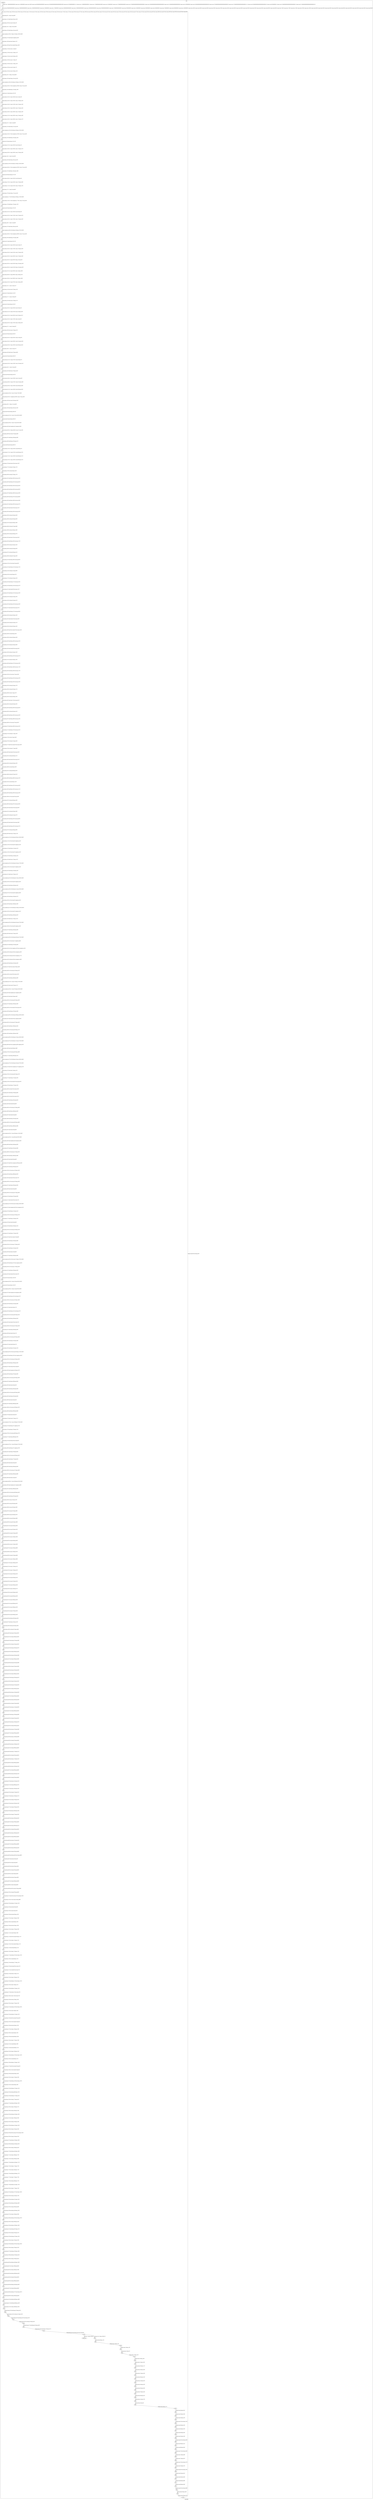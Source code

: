 digraph G {
label="Btor2XCFA";
subgraph cluster_0 {
label="main";
main_init[];
l1[];
l3[];
l4[];
l5[];
l6[];
l7[];
l8[];
l9[];
l10[];
l11[];
l12[];
l13[];
l14[];
l15[];
l16[];
l17[];
l18[];
l19[];
l20[];
l21[];
l22[];
l23[];
l24[];
l25[];
l26[];
l27[];
l28[];
l29[];
l30[];
l31[];
l32[];
l33[];
l34[];
l35[];
l36[];
l37[];
l38[];
l39[];
l40[];
l41[];
l42[];
l43[];
l44[];
l45[];
l46[];
l47[];
l48[];
l49[];
l50[];
l51[];
l52[];
l53[];
l54[];
l55[];
l56[];
l57[];
l58[];
l59[];
l60[];
l61[];
l62[];
l63[];
l64[];
l65[];
l66[];
l67[];
l68[];
l69[];
l70[];
l71[];
l72[];
l73[];
l74[];
l75[];
l76[];
l77[];
l78[];
l79[];
l80[];
l81[];
l82[];
l83[];
l84[];
l85[];
l86[];
l87[];
l88[];
l89[];
l90[];
l91[];
l92[];
l93[];
l94[];
l95[];
l96[];
l97[];
l98[];
l99[];
l100[];
l101[];
l102[];
l103[];
l104[];
l105[];
l106[];
l107[];
l108[];
l109[];
l110[];
l111[];
l112[];
l113[];
l114[];
l115[];
l116[];
l117[];
l118[];
l119[];
l120[];
l121[];
l122[];
l123[];
l124[];
l125[];
l126[];
l127[];
l128[];
l129[];
l130[];
l131[];
l132[];
l133[];
l134[];
l135[];
l136[];
l137[];
l138[];
l139[];
l140[];
l141[];
l142[];
l143[];
l144[];
l145[];
l146[];
l147[];
l148[];
l149[];
l150[];
l151[];
l152[];
l153[];
l154[];
l155[];
l156[];
l157[];
l158[];
l159[];
l160[];
l161[];
l162[];
l163[];
l164[];
l165[];
l166[];
l167[];
l168[];
l169[];
l170[];
l171[];
l172[];
l173[];
l174[];
l175[];
l176[];
l177[];
l178[];
l179[];
l180[];
l181[];
l182[];
l183[];
l184[];
l185[];
l186[];
l187[];
l188[];
l189[];
l190[];
l191[];
l192[];
l193[];
l194[];
l195[];
l196[];
l197[];
l198[];
l199[];
l200[];
l201[];
l202[];
l203[];
l204[];
l205[];
l206[];
l207[];
l208[];
l209[];
l210[];
l211[];
l212[];
l213[];
l214[];
l215[];
l216[];
l217[];
l218[];
l219[];
l220[];
l221[];
l222[];
l223[];
l224[];
l225[];
l226[];
l227[];
l228[];
l229[];
l230[];
l231[];
l232[];
l233[];
l234[];
l235[];
l236[];
l237[];
l238[];
l239[];
l240[];
l241[];
l242[];
l243[];
l244[];
l245[];
l246[];
l247[];
l248[];
l249[];
l250[];
l251[];
l252[];
l253[];
l254[];
l255[];
l256[];
l257[];
l258[];
l259[];
l260[];
l261[];
l262[];
l263[];
l264[];
l265[];
l266[];
l267[];
l268[];
l269[];
l270[];
l271[];
l272[];
l273[];
l274[];
l275[];
l276[];
l277[];
l278[];
l279[];
l280[];
l281[];
l282[];
l283[];
l284[];
l285[];
l286[];
l287[];
l288[];
l289[];
l290[];
l291[];
l292[];
l293[];
l294[];
l295[];
l296[];
l297[];
l298[];
l299[];
l300[];
l301[];
l302[];
l303[];
l304[];
l305[];
l306[];
l307[];
l308[];
l309[];
l310[];
l311[];
l312[];
l313[];
l314[];
l315[];
l316[];
l317[];
l318[];
l319[];
l320[];
l321[];
l322[];
l323[];
l324[];
l325[];
l326[];
l327[];
l328[];
l329[];
l330[];
l331[];
l332[];
l333[];
l334[];
l335[];
l336[];
l337[];
l338[];
l339[];
l340[];
l341[];
l342[];
l343[];
l344[];
l345[];
l346[];
l347[];
l348[];
l349[];
l350[];
l351[];
l352[];
l353[];
l354[];
l355[];
l356[];
l357[];
l358[];
l359[];
l360[];
l361[];
l362[];
l363[];
l364[];
l365[];
l366[];
l367[];
l368[];
l369[];
l370[];
l371[];
l372[];
l373[];
l374[];
l375[];
l376[];
l377[];
l378[];
l379[];
l380[];
l381[];
l382[];
l383[];
l384[];
l385[];
l386[];
l387[];
l388[];
l389[];
l390[];
l391[];
l392[];
l393[];
l394[];
l395[];
l396[];
l397[];
l398[];
l399[];
l400[];
l401[];
l402[];
l403[];
l404[];
l405[];
l406[];
l407[];
l408[];
l409[];
l410[];
l411[];
l412[];
l413[];
l414[];
l415[];
l416[];
l417[];
l418[];
l419[];
l420[];
l421[];
l422[];
l423[];
l424[];
l425[];
l426[];
l427[];
l428[];
l429[];
l430[];
l431[];
l432[];
l433[];
l434[];
l435[];
l436[];
l437[];
l438[];
l439[];
l440[];
l441[];
l442[];
l443[];
l444[];
l445[];
l446[];
l447[];
l448[];
l449[];
l450[];
l451[];
l452[];
l453[];
l454[];
l455[];
l456[];
l457[];
l458[];
l459[];
l460[];
l461[];
l462[];
l463[];
l464[];
l465[];
l466[];
l467[];
l468[];
l469[];
l470[];
l471[];
l472[];
l473[];
l474[];
l475[];
l476[];
l477[];
l478[];
l479[];
l480[];
l481[];
l482[];
l483[];
l484[];
l485[];
l486[];
l487[];
l488[];
l489[];
l490[];
l491[];
l492[];
l493[];
l494[];
l495[];
l496[];
l497[];
l498[];
l499[];
l500[];
l501[];
l502[];
l503[];
l504[];
l505[];
l506[];
l507[];
l508[];
l509[];
l510[];
l511[];
l512[];
l513[];
l514[];
l515[];
l516[];
l517[];
l518[];
l519[];
l520[];
l521[];
l522[];
l523[];
l524[];
l525[];
l526[];
l527[];
l528[];
l529[];
l530[];
l531[];
l532[];
l533[];
l534[];
l535[];
l536[];
l537[];
l538[];
l539[];
l540[];
l541[];
l542[];
l543[];
l544[];
l545[];
l546[];
l547[];
l548[];
l549[];
l550[];
l551[];
l552[];
l553[];
l554[];
l555[];
l556[];
l557[];
l558[];
l559[];
l560[];
l561[];
l562[];
l563[];
l564[];
l565[];
l566[];
l567[];
l568[];
l569[];
l570[];
l571[];
l572[];
l573[];
l574[];
l575[];
l576[];
l577[];
l578[];
l579[];
l580[];
l581[];
l582[];
l583[];
l584[];
l585[];
l586[];
l587[];
l588[];
l589[];
l590[];
l591[];
l592[];
l593[];
l594[];
l595[];
l596[];
l597[];
l598[];
l599[];
l600[];
l601[];
l602[];
l603[];
l604[];
l605[];
l606[];
l607[];
l608[];
l609[];
l610[];
l611[];
l612[];
l613[];
l614[];
l615[];
l616[];
l617[];
l618[];
l619[];
l620[];
l621[];
l622[];
l623[];
l624[];
l625[];
l626[];
l627[];
l628[];
l629[];
l630[];
l631[];
main_error[];
l632[];
l633[];
l634[];
l635[];
l636[];
l637[];
l638[];
l639[];
l640[];
l641[];
l642[];
l643[];
l644[];
l645[];
l646[];
l647[];
l648[];
l649[];
l650[];
l651[];
l652[];
l653[];
l654[];
l655[];
l656[];
l657[];
l658[];
l659[];
l660[];
l661[];
l662[];
l663[];
l664[];
l665[];
l666[];
l667[];
l668[];
l669[];
l670[];
l671[];
l672[];
l673[];
l674[];
l675[];
main_init -> l1 [label="[(assign const_7 #b0000000000000000),(assign const_14 #b00000000),(assign const_43 #b0),(assign const_98 #b0000000000000000),(assign const_100 #b00000000000000000000000000010000),(assign const_102 #b0000000000011111),(assign const_111 #b0000000000000011),(assign const_117 #b0000000000100000),(assign const_122 #b00000001),(assign const_127 #b0000000000000000),(assign const_137 #b00000000000000000000000000000001),(assign const_138 #b00000000000000000000000000000000),(assign const_212 #b000000000000000000000000),(assign const_231 #b00000000),(assign const_253 #b00000000000000000000000000000100),(assign const_257 #b00000000000000000000000000000010),(assign const_417 #b00000000000000000000000000011111),(assign const_425 #b00000000000000000000000000000101),(assign const_493 #b00000011),(assign const_512 #b00000000000000000000000000000011),(assign const_571 #b00000000000000000000000000000110)] "];
l3 -> l4 [label="[(havoc input_126),(havoc input_128),(havoc input_129),(havoc input_130),(havoc input_131),(havoc input_132),(havoc input_133),(havoc input_150),(havoc input_161),(havoc input_162),(havoc input_173),(havoc input_174),(havoc input_185),(havoc input_197),(havoc input_198),(havoc input_199),(havoc input_200),(havoc input_201),(havoc input_202),(havoc input_203),(havoc input_216),(havoc input_230),(havoc input_232),(havoc input_237),(havoc input_247),(havoc input_282),(havoc input_285),(havoc input_288),(havoc input_302),(havoc input_309),(havoc input_328),(havoc input_343),(havoc input_361)] "];
l4 -> l5 [label="[(assign binary_99 (++ state_19 const_98))] "];
l5 -> l6 [label="[(assign binary_101 (bvashr binary_99 const_100))] "];
l6 -> l7 [label="[(assign binary_103 (bvxor const_102 state_10))] "];
l7 -> l8 [label="[(assign binary_104 (++ binary_103 const_98))] "];
l8 -> l9 [label="[(assign binary_105 (bvashr binary_104 const_100))] "];
l9 -> l10 [label="[(assign comparison_106 (ite (= binary_101 binary_105) #b1 #b0))] "];
l10 -> l11 [label="[(assign binary_107 (bvand state_62 comparison_106))] "];
l11 -> l12 [label="[(assign binary_108 (bvand state_54 binary_107))] "];
l12 -> l13 [label="[(assign binary_109 (bvand (bvnot state_96) binary_108))] "];
l13 -> l14 [label="[(assign binary_112 (bvxor const_111 state_8))] "];
l14 -> l15 [label="[(assign binary_113 (bvxor const_111 binary_112))] "];
l15 -> l16 [label="[(assign binary_115 (bvxor const_102 binary_103))] "];
l16 -> l17 [label="[(assign binary_118 (bvxor const_117 state_12))] "];
l17 -> l18 [label="[(assign binary_119 (bvxor const_117 binary_118))] "];
l18 -> l19 [label="[(assign binary_123 (bvxor const_122 state_17))] "];
l19 -> l20 [label="[(assign binary_124 (bvxor const_122 binary_123))] "];
l20 -> l21 [label="[(assign binary_134 (++ binary_118 const_98))] "];
l21 -> l22 [label="[(assign binary_135 (bvashr binary_134 const_100))] "];
l22 -> l23 [label="[(assign comparison_136 (ite (bvule binary_135 binary_101) #b1 #b0))] "];
l23 -> l24 [label="[(assign ternary_139 (ite (= (bvnot comparison_136) #b1) const_137 const_138))] "];
l24 -> l25 [label="[(assign binary_140 (bvadd binary_101 ternary_139))] "];
l25 -> l26 [label="[(assign slice_141 (extract binary_140 0 16))] "];
l26 -> l27 [label="[(assign ternary_142 (ite (= input_133 #b1) slice_141 state_19))] "];
l27 -> l28 [label="[(assign ternary_143 (ite (= input_132 #b1) const_127 ternary_142))] "];
l28 -> l29 [label="[(assign ternary_144 (ite (= input_131 #b1) const_127 ternary_143))] "];
l29 -> l30 [label="[(assign ternary_145 (ite (= input_130 #b1) const_127 ternary_144))] "];
l30 -> l31 [label="[(assign ternary_146 (ite (= input_129 #b1) const_127 ternary_145))] "];
l31 -> l32 [label="[(assign ternary_147 (ite (= input_128 #b1) const_127 ternary_146))] "];
l32 -> l33 [label="[(assign ternary_148 (ite (= input_126 #b1) const_127 ternary_147))] "];
l33 -> l34 [label="[(assign binary_151 (++ state_21 const_98))] "];
l34 -> l35 [label="[(assign binary_152 (bvashr binary_151 const_100))] "];
l35 -> l36 [label="[(assign comparison_153 (ite (bvule binary_135 binary_152) #b1 #b0))] "];
l36 -> l37 [label="[(assign ternary_154 (ite (= (bvnot comparison_153) #b1) const_137 const_138))] "];
l37 -> l38 [label="[(assign binary_155 (bvadd binary_152 ternary_154))] "];
l38 -> l39 [label="[(assign slice_156 (extract binary_155 0 16))] "];
l39 -> l40 [label="[(assign ternary_157 (ite (= input_133 #b1) slice_156 state_21))] "];
l40 -> l41 [label="[(assign ternary_158 (ite (= input_150 #b1) const_127 ternary_157))] "];
l41 -> l42 [label="[(assign ternary_159 (ite (= input_129 #b1) const_127 ternary_158))] "];
l42 -> l43 [label="[(assign binary_163 (++ state_23 const_98))] "];
l43 -> l44 [label="[(assign binary_164 (bvashr binary_163 const_100))] "];
l44 -> l45 [label="[(assign comparison_165 (ite (bvule binary_135 binary_164) #b1 #b0))] "];
l45 -> l46 [label="[(assign ternary_166 (ite (= (bvnot comparison_165) #b1) const_137 const_138))] "];
l46 -> l47 [label="[(assign binary_167 (bvadd binary_164 ternary_166))] "];
l47 -> l48 [label="[(assign slice_168 (extract binary_167 0 16))] "];
l48 -> l49 [label="[(assign ternary_169 (ite (= input_133 #b1) slice_168 state_23))] "];
l49 -> l50 [label="[(assign ternary_170 (ite (= input_162 #b1) const_127 ternary_169))] "];
l50 -> l51 [label="[(assign ternary_171 (ite (= input_161 #b1) const_127 ternary_170))] "];
l51 -> l52 [label="[(assign binary_175 (++ state_25 const_98))] "];
l52 -> l53 [label="[(assign binary_176 (bvashr binary_175 const_100))] "];
l53 -> l54 [label="[(assign comparison_177 (ite (bvule binary_135 binary_176) #b1 #b0))] "];
l54 -> l55 [label="[(assign ternary_178 (ite (= (bvnot comparison_177) #b1) const_137 const_138))] "];
l55 -> l56 [label="[(assign binary_179 (bvadd binary_176 ternary_178))] "];
l56 -> l57 [label="[(assign slice_180 (extract binary_179 0 16))] "];
l57 -> l58 [label="[(assign ternary_181 (ite (= input_133 #b1) slice_180 state_25))] "];
l58 -> l59 [label="[(assign ternary_182 (ite (= input_174 #b1) const_127 ternary_181))] "];
l59 -> l60 [label="[(assign ternary_183 (ite (= input_173 #b1) const_127 ternary_182))] "];
l60 -> l61 [label="[(assign binary_186 (++ state_27 const_98))] "];
l61 -> l62 [label="[(assign binary_187 (bvashr binary_186 const_100))] "];
l62 -> l63 [label="[(assign comparison_188 (ite (bvule binary_135 binary_187) #b1 #b0))] "];
l63 -> l64 [label="[(assign ternary_189 (ite (= (bvnot comparison_188) #b1) const_137 const_138))] "];
l64 -> l65 [label="[(assign binary_190 (bvadd binary_187 ternary_189))] "];
l65 -> l66 [label="[(assign slice_191 (extract binary_190 0 16))] "];
l66 -> l67 [label="[(assign ternary_192 (ite (= input_133 #b1) slice_191 state_27))] "];
l67 -> l68 [label="[(assign ternary_193 (ite (= input_174 #b1) const_127 ternary_192))] "];
l68 -> l69 [label="[(assign ternary_194 (ite (= input_161 #b1) const_127 ternary_193))] "];
l69 -> l70 [label="[(assign ternary_195 (ite (= input_185 #b1) const_127 ternary_194))] "];
l70 -> l71 [label="[(assign ternary_204 (ite (= input_203 #b1) binary_123 state_29))] "];
l71 -> l72 [label="[(assign ternary_205 (ite (= input_202 #b1) binary_123 ternary_204))] "];
l72 -> l73 [label="[(assign ternary_206 (ite (= input_201 #b1) binary_123 ternary_205))] "];
l73 -> l74 [label="[(assign ternary_207 (ite (= input_200 #b1) state_15 ternary_206))] "];
l74 -> l75 [label="[(assign ternary_208 (ite (= input_199 #b1) state_15 ternary_207))] "];
l75 -> l76 [label="[(assign ternary_209 (ite (= input_198 #b1) state_15 ternary_208))] "];
l76 -> l77 [label="[(assign ternary_210 (ite (= input_197 #b1) state_15 ternary_209))] "];
l77 -> l78 [label="[(assign binary_213 (++ const_212 state_31))] "];
l78 -> l79 [label="[(assign binary_214 (bvsub const_137 binary_213))] "];
l79 -> l80 [label="[(assign slice_215 (extract binary_214 0 8))] "];
l80 -> l81 [label="[(assign binary_217 (++ const_212 state_33))] "];
l81 -> l82 [label="[(assign binary_218 (bvand const_137 binary_217))] "];
l82 -> l83 [label="[(assign slice_219 (extract binary_218 0 8))] "];
l83 -> l84 [label="[(assign ternary_220 (ite (= input_216 #b1) slice_219 state_31))] "];
l84 -> l85 [label="[(assign ternary_221 (ite (= input_161 #b1) slice_215 ternary_220))] "];
l85 -> l86 [label="[(assign ternary_222 (ite (= input_185 #b1) slice_215 ternary_221))] "];
l86 -> l87 [label="[(assign ternary_224 (ite (= input_174 #b1) state_41 state_33))] "];
l87 -> l88 [label="[(assign ternary_225 (ite (= input_173 #b1) state_41 ternary_224))] "];
l88 -> l89 [label="[(assign binary_227 (++ const_212 state_35))] "];
l89 -> l90 [label="[(assign binary_228 (bvsub const_137 binary_227))] "];
l90 -> l91 [label="[(assign slice_229 (extract binary_228 0 8))] "];
l91 -> l92 [label="[(assign ternary_233 (ite (= input_232 #b1) const_231 state_35))] "];
l92 -> l93 [label="[(assign ternary_234 (ite (= input_230 #b1) const_231 ternary_233))] "];
l93 -> l94 [label="[(assign ternary_235 (ite (= input_126 #b1) slice_229 ternary_234))] "];
l94 -> l95 [label="[(assign binary_238 (++ const_212 state_37))] "];
l95 -> l96 [label="[(assign binary_239 (bvadd const_137 binary_238))] "];
l96 -> l97 [label="[(assign slice_240 (extract binary_239 0 8))] "];
l97 -> l98 [label="[(assign ternary_241 (ite (= input_237 #b1) slice_240 state_37))] "];
l98 -> l99 [label="[(assign ternary_242 (ite (= input_132 #b1) const_122 ternary_241))] "];
l99 -> l100 [label="[(assign binary_244 (++ const_212 state_39))] "];
l100 -> l101 [label="[(assign binary_245 (bvadd const_137 binary_244))] "];
l101 -> l102 [label="[(assign slice_246 (extract binary_245 0 8))] "];
l102 -> l103 [label="[(assign ternary_248 (ite (= input_150 #b1) const_231 state_39))] "];
l103 -> l104 [label="[(assign ternary_249 (ite (= input_247 #b1) const_231 ternary_248))] "];
l104 -> l105 [label="[(assign ternary_250 (ite (= input_129 #b1) slice_246 ternary_249))] "];
l105 -> l106 [label="[(assign ternary_251 (ite (= input_128 #b1) slice_246 ternary_250))] "];
l106 -> l107 [label="[(assign comparison_254 (ite (= const_122 state_37) #b1 #b0))] "];
l107 -> l108 [label="[(assign ternary_255 (ite (= comparison_254 #b1) const_137 const_138))] "];
l108 -> l109 [label="[(assign binary_256 (bvmul const_253 ternary_255))] "];
l109 -> l110 [label="[(assign binary_258 (++ binary_112 const_98))] "];
l110 -> l111 [label="[(assign binary_259 (bvashr binary_258 const_100))] "];
l111 -> l112 [label="[(assign slice_260 (extract binary_259 8 32))] "];
l112 -> l113 [label="[(assign comparison_261 (ite (= const_212 slice_260) #b1 #b0))] "];
l113 -> l114 [label="[(assign slice_262 (extract binary_259 0 8))] "];
l114 -> l115 [label="[(assign comparison_263 (ite (= state_37 slice_262) #b1 #b0))] "];
l115 -> l116 [label="[(assign binary_264 (bvand comparison_261 comparison_263))] "];
l116 -> l117 [label="[(assign ternary_265 (ite (= binary_264 #b1) const_137 const_138))] "];
l117 -> l118 [label="[(assign binary_266 (bvmul const_257 ternary_265))] "];
l118 -> l119 [label="[(assign binary_267 (bvadd binary_256 binary_266))] "];
l119 -> l120 [label="[(assign binary_268 (bvadd binary_267 binary_227))] "];
l120 -> l121 [label="[(assign slice_269 (extract binary_268 0 8))] "];
l121 -> l122 [label="[(assign ternary_270 (ite (= input_150 #b1) slice_269 state_41))] "];
l122 -> l123 [label="[(assign ternary_271 (ite (= input_247 #b1) slice_269 ternary_270))] "];
l123 -> l124 [label="[(assign ternary_272 (ite (= input_129 #b1) slice_269 ternary_271))] "];
l124 -> l125 [label="[(assign ternary_273 (ite (= input_128 #b1) slice_269 ternary_272))] "];
l125 -> l126 [label="[(assign binary_276 (bvand state_46 (bvnot input_216)))] "];
l126 -> l127 [label="[(assign binary_277 (bvor binary_276 input_174))] "];
l127 -> l128 [label="[(assign binary_279 (bvor state_48 input_216))] "];
l128 -> l129 [label="[(assign binary_280 (bvor binary_279 input_173))] "];
l129 -> l130 [label="[(assign binary_281 (bvand binary_280 (bvnot input_162)))] "];
l130 -> l131 [label="[(assign binary_283 (bvand binary_281 (bvnot input_282)))] "];
l131 -> l132 [label="[(assign binary_284 (bvand binary_283 (bvnot input_200)))] "];
l132 -> l133 [label="[(assign binary_286 (bvand binary_284 (bvnot input_285)))] "];
l133 -> l134 [label="[(assign binary_287 (bvand binary_286 (bvnot input_199)))] "];
l134 -> l135 [label="[(assign binary_289 (bvand binary_287 (bvnot input_288)))] "];
l135 -> l136 [label="[(assign binary_290 (bvand binary_289 (bvnot input_198)))] "];
l136 -> l137 [label="[(assign binary_291 (bvand binary_290 (bvnot input_197)))] "];
l137 -> l138 [label="[(assign binary_293 (bvand state_50 (bvnot input_161)))] "];
l138 -> l139 [label="[(assign binary_294 (bvand binary_293 (bvnot input_185)))] "];
l139 -> l140 [label="[(assign binary_295 (bvor binary_294 input_200))] "];
l140 -> l141 [label="[(assign binary_296 (bvor binary_295 input_285))] "];
l141 -> l142 [label="[(assign binary_297 (bvor binary_296 input_199))] "];
l142 -> l143 [label="[(assign binary_298 (bvor binary_297 input_288))] "];
l143 -> l144 [label="[(assign binary_299 (bvor binary_298 input_198))] "];
l144 -> l145 [label="[(assign binary_300 (bvor binary_299 input_197))] "];
l145 -> l146 [label="[(assign binary_303 (bvand state_52 (bvnot input_302)))] "];
l146 -> l147 [label="[(assign binary_304 (bvand binary_303 (bvnot input_173)))] "];
l147 -> l148 [label="[(assign binary_305 (bvor binary_304 input_162))] "];
l148 -> l149 [label="[(assign binary_306 (bvor binary_305 input_282))] "];
l149 -> l150 [label="[(assign binary_307 (bvor binary_306 input_161))] "];
l150 -> l151 [label="[(assign binary_308 (bvor binary_307 input_185))] "];
l151 -> l152 [label="[(assign binary_310 (bvand binary_308 (bvnot input_309)))] "];
l152 -> l153 [label="[(assign binary_312 (bvor (bvnot state_54) input_302))] "];
l153 -> l154 [label="[(assign binary_313 (bvand binary_312 (bvnot input_174)))] "];
l154 -> l155 [label="[(assign binary_314 (bvor binary_313 input_309))] "];
l155 -> l156 [label="[(assign binary_316 (bvor state_56 input_237))] "];
l156 -> l157 [label="[(assign binary_317 (bvor binary_316 input_132))] "];
l157 -> l158 [label="[(assign binary_318 (bvand binary_317 (bvnot input_150)))] "];
l158 -> l159 [label="[(assign binary_319 (bvand binary_318 (bvnot input_247)))] "];
l159 -> l160 [label="[(assign binary_321 (bvand state_58 (bvnot input_131)))] "];
l160 -> l161 [label="[(assign binary_322 (bvand binary_321 (bvnot input_130)))] "];
l161 -> l162 [label="[(assign binary_323 (bvor binary_322 input_150))] "];
l162 -> l163 [label="[(assign binary_324 (bvor binary_323 input_247))] "];
l163 -> l164 [label="[(assign binary_325 (bvand binary_324 (bvnot input_126)))] "];
l164 -> l165 [label="[(assign binary_327 (bvand state_60 (bvnot input_237)))] "];
l165 -> l166 [label="[(assign binary_329 (bvand binary_327 (bvnot input_328)))] "];
l166 -> l167 [label="[(assign binary_330 (bvor binary_329 input_126))] "];
l167 -> l168 [label="[(assign binary_332 (bvand state_62 (bvnot input_230)))] "];
l168 -> l169 [label="[(assign binary_333 (bvor binary_332 input_131))] "];
l169 -> l170 [label="[(assign binary_334 (bvor binary_333 input_130))] "];
l170 -> l171 [label="[(assign binary_336 (bvand (bvnot state_64) (bvnot input_232)))] "];
l171 -> l172 [label="[(assign binary_338 (bvor state_66 input_232))] "];
l172 -> l173 [label="[(assign binary_339 (bvor binary_338 input_230))] "];
l173 -> l174 [label="[(assign binary_340 (bvand binary_339 (bvnot input_132)))] "];
l174 -> l175 [label="[(assign binary_341 (bvor binary_340 input_328))] "];
l175 -> l176 [label="[(assign binary_344 (bvand state_68 (bvnot input_343)))] "];
l176 -> l177 [label="[(assign binary_345 (bvor binary_344 input_150))] "];
l177 -> l178 [label="[(assign binary_346 (bvand binary_345 (bvnot input_247)))] "];
l178 -> l179 [label="[(assign binary_347 (bvor binary_346 input_129))] "];
l179 -> l180 [label="[(assign binary_348 (bvand binary_347 (bvnot input_128)))] "];
l180 -> l181 [label="[(assign binary_349 (bvand binary_348 (bvnot input_174)))] "];
l181 -> l182 [label="[(assign binary_350 (bvand binary_349 (bvnot input_173)))] "];
l182 -> l183 [label="[(assign binary_352 (bvor (bvnot state_70) input_343))] "];
l183 -> l184 [label="[(assign binary_353 (bvand binary_352 (bvnot input_150)))] "];
l184 -> l185 [label="[(assign binary_354 (bvand binary_353 (bvnot input_129)))] "];
l185 -> l186 [label="[(assign binary_355 (bvor binary_354 input_174))] "];
l186 -> l187 [label="[(assign binary_356 (bvor binary_355 input_173))] "];
l187 -> l188 [label="[(assign binary_358 (bvor state_72 input_247))] "];
l188 -> l189 [label="[(assign binary_359 (bvor binary_358 input_128))] "];
l189 -> l190 [label="[(assign binary_362 (bvand state_74 (bvnot input_361)))] "];
l190 -> l191 [label="[(assign binary_363 (bvor binary_362 input_162))] "];
l191 -> l192 [label="[(assign binary_364 (bvand binary_363 (bvnot input_282)))] "];
l192 -> l193 [label="[(assign binary_365 (bvor binary_364 input_161))] "];
l193 -> l194 [label="[(assign binary_366 (bvand binary_365 (bvnot input_185)))] "];
l194 -> l195 [label="[(assign binary_367 (bvand binary_366 (bvnot input_126)))] "];
l195 -> l196 [label="[(assign binary_369 (bvor (bvnot state_76) input_361))] "];
l196 -> l197 [label="[(assign binary_370 (bvand binary_369 (bvnot input_162)))] "];
l197 -> l198 [label="[(assign binary_371 (bvand binary_370 (bvnot input_161)))] "];
l198 -> l199 [label="[(assign binary_372 (bvor binary_371 input_126))] "];
l199 -> l200 [label="[(assign binary_374 (bvor state_78 input_282))] "];
l200 -> l201 [label="[(assign binary_375 (bvor binary_374 input_185))] "];
l201 -> l202 [label="[(assign binary_377 (bvand (bvnot state_80) (bvnot input_203)))] "];
l202 -> l203 [label="[(assign binary_378 (bvor binary_377 input_328))] "];
l203 -> l204 [label="[(assign binary_380 (bvand state_82 (bvnot input_202)))] "];
l204 -> l205 [label="[(assign binary_381 (bvor binary_380 input_131))] "];
l205 -> l206 [label="[(assign binary_383 (bvand state_84 (bvnot input_201)))] "];
l206 -> l207 [label="[(assign binary_384 (bvor binary_383 input_130))] "];
l207 -> l208 [label="[(assign binary_386 (bvor state_86 input_203))] "];
l208 -> l209 [label="[(assign binary_387 (bvor binary_386 input_202))] "];
l209 -> l210 [label="[(assign binary_388 (bvor binary_387 input_201))] "];
l210 -> l211 [label="[(assign binary_389 (bvand binary_388 (bvnot input_132)))] "];
l211 -> l212 [label="[(assign binary_391 (bvor state_88 input_132))] "];
l212 -> l213 [label="[(assign binary_392 (bvand binary_391 (bvnot input_328)))] "];
l213 -> l214 [label="[(assign binary_393 (bvand binary_392 (bvnot input_131)))] "];
l214 -> l215 [label="[(assign binary_394 (bvand binary_393 (bvnot input_130)))] "];
l215 -> l216 [label="[(assign binary_396 (bvor (bvnot state_90) input_285))] "];
l216 -> l217 [label="[(assign binary_397 (bvor binary_396 input_199))] "];
l217 -> l218 [label="[(assign binary_398 (bvand binary_397 (bvnot input_198)))] "];
l218 -> l219 [label="[(assign binary_400 (bvand state_92 (bvnot input_285)))] "];
l219 -> l220 [label="[(assign binary_401 (bvor binary_400 input_198))] "];
l220 -> l221 [label="[(assign binary_402 (bvor binary_401 input_197))] "];
l221 -> l222 [label="[(assign binary_403 (bvand binary_402 (bvnot input_309)))] "];
l222 -> l223 [label="[(assign binary_405 (bvand state_94 (bvnot input_199)))] "];
l223 -> l224 [label="[(assign binary_406 (bvand binary_405 (bvnot input_197)))] "];
l224 -> l225 [label="[(assign binary_407 (bvor binary_406 input_309))] "];
l225 -> l226 [label="[(assign binary_409 (bvadd const_137 binary_176))] "];
l226 -> l227 [label="[(assign comparison_410 (ite (bvule binary_409 const_138) #b1 #b0))] "];
l227 -> l228 [label="[(assign binary_411 (bvor (bvnot state_46) comparison_410))] "];
l228 -> l229 [label="[(assign binary_412 (bvor (bvnot state_48) comparison_410))] "];
l229 -> l230 [label="[(assign binary_413 (bvand binary_411 binary_412))] "];
l230 -> l231 [label="[(assign binary_414 (bvor (bvnot state_50) comparison_410))] "];
l231 -> l232 [label="[(assign binary_415 (bvand binary_413 binary_414))] "];
l232 -> l233 [label="[(assign binary_416 (bvadd const_137 binary_187))] "];
l233 -> l234 [label="[(assign comparison_418 (ite (bvule binary_416 const_417) #b1 #b0))] "];
l234 -> l235 [label="[(assign binary_419 (bvor (bvnot state_52) comparison_418))] "];
l235 -> l236 [label="[(assign binary_420 (bvand binary_415 binary_419))] "];
l236 -> l237 [label="[(assign binary_421 (bvadd const_137 binary_101))] "];
l237 -> l238 [label="[(assign comparison_422 (ite (bvule binary_421 const_138) #b1 #b0))] "];
l238 -> l239 [label="[(assign binary_423 (bvor (bvnot state_56) comparison_422))] "];
l239 -> l240 [label="[(assign binary_424 (bvand binary_420 binary_423))] "];
l240 -> l241 [label="[(assign comparison_426 (ite (bvule binary_421 const_425) #b1 #b0))] "];
l241 -> l242 [label="[(assign binary_427 (bvor (bvnot state_58) comparison_426))] "];
l242 -> l243 [label="[(assign binary_428 (bvand binary_424 binary_427))] "];
l243 -> l244 [label="[(assign binary_429 (bvor (bvnot state_60) comparison_422))] "];
l244 -> l245 [label="[(assign binary_430 (bvand binary_428 binary_429))] "];
l245 -> l246 [label="[(assign comparison_431 (ite (bvule binary_421 binary_105) #b1 #b0))] "];
l246 -> l247 [label="[(assign binary_432 (bvor (bvnot state_62) comparison_431))] "];
l247 -> l248 [label="[(assign binary_433 (bvand binary_430 binary_432))] "];
l248 -> l249 [label="[(assign binary_434 (bvadd const_137 binary_152))] "];
l249 -> l250 [label="[(assign comparison_435 (ite (bvule binary_434 const_257) #b1 #b0))] "];
l250 -> l251 [label="[(assign binary_436 (bvor (bvnot state_68) comparison_435))] "];
l251 -> l252 [label="[(assign binary_437 (bvand binary_433 binary_436))] "];
l252 -> l253 [label="[(assign binary_438 (bvadd const_137 binary_164))] "];
l253 -> l254 [label="[(assign comparison_439 (ite (bvule binary_438 const_257) #b1 #b0))] "];
l254 -> l255 [label="[(assign binary_440 (bvor (bvnot state_74) comparison_439))] "];
l255 -> l256 [label="[(assign binary_441 (bvand binary_437 binary_440))] "];
l256 -> l257 [label="[(assign binary_442 (bvor (bvnot comparison_136) (bvnot comparison_153)))] "];
l257 -> l258 [label="[(assign binary_443 (bvor binary_442 (bvnot comparison_165)))] "];
l258 -> l259 [label="[(assign binary_444 (bvor binary_443 (bvnot comparison_177)))] "];
l259 -> l260 [label="[(assign binary_445 (bvor binary_444 (bvnot comparison_188)))] "];
l260 -> l261 [label="[(assign binary_446 (bvand binary_441 binary_445))] "];
l261 -> l262 [label="[(assign binary_447 (bvand (bvnot state_44) binary_446))] "];
l262 -> l263 [label="[(assign binary_448 (bvor (bvnot input_133) binary_447))] "];
l263 -> l264 [label="[(assign binary_449 (bvor state_46 (bvnot input_216)))] "];
l264 -> l265 [label="[(assign binary_450 (bvand binary_448 binary_449))] "];
l265 -> l266 [label="[(assign comparison_451 (ite (= const_417 binary_187) #b1 #b0))] "];
l266 -> l267 [label="[(assign binary_452 (bvand const_257 binary_217))] "];
l267 -> l268 [label="[(assign comparison_453 (ite (= const_257 binary_452) #b1 #b0))] "];
l268 -> l269 [label="[(assign binary_454 (bvand comparison_451 comparison_453))] "];
l269 -> l270 [label="[(assign binary_455 (bvand state_52 binary_454))] "];
l270 -> l271 [label="[(assign binary_456 (bvor (bvnot input_302) binary_455))] "];
l271 -> l272 [label="[(assign binary_457 (bvand binary_450 binary_456))] "];
l272 -> l273 [label="[(assign binary_458 (bvor (bvnot state_64) (bvnot input_232)))] "];
l273 -> l274 [label="[(assign binary_459 (bvand binary_457 binary_458))] "];
l274 -> l275 [label="[(assign comparison_460 (ite (bvule binary_259 binary_238) #b1 #b0))] "];
l275 -> l276 [label="[(assign binary_461 (bvand state_60 (bvnot comparison_460)))] "];
l276 -> l277 [label="[(assign binary_462 (bvor (bvnot input_237) binary_461))] "];
l277 -> l278 [label="[(assign binary_463 (bvand binary_459 binary_462))] "];
l278 -> l279 [label="[(assign binary_464 (bvor (bvnot input_230) binary_107))] "];
l279 -> l280 [label="[(assign binary_465 (bvand binary_463 binary_464))] "];
l280 -> l281 [label="[(assign comparison_466 (ite (bvule binary_152 const_138) #b1 #b0))] "];
l281 -> l282 [label="[(assign comparison_467 (ite (bvule binary_152 const_257) #b1 #b0))] "];
l282 -> l283 [label="[(assign binary_468 (bvand (bvnot comparison_466) comparison_467))] "];
l283 -> l284 [label="[(assign binary_469 (bvand state_68 binary_468))] "];
l284 -> l285 [label="[(assign binary_470 (bvor (bvnot input_343) binary_469))] "];
l285 -> l286 [label="[(assign binary_471 (bvand binary_465 binary_470))] "];
l286 -> l287 [label="[(assign comparison_472 (ite (bvule binary_164 const_138) #b1 #b0))] "];
l287 -> l288 [label="[(assign comparison_473 (ite (bvule binary_164 const_257) #b1 #b0))] "];
l288 -> l289 [label="[(assign binary_474 (bvand (bvnot comparison_472) comparison_473))] "];
l289 -> l290 [label="[(assign binary_475 (bvand state_74 binary_474))] "];
l290 -> l291 [label="[(assign binary_476 (bvor (bvnot input_361) binary_475))] "];
l291 -> l292 [label="[(assign binary_477 (bvand binary_471 binary_476))] "];
l292 -> l293 [label="[(assign binary_478 (bvor (bvnot state_80) (bvnot input_203)))] "];
l293 -> l294 [label="[(assign binary_479 (bvand binary_477 binary_478))] "];
l294 -> l295 [label="[(assign binary_480 (bvor state_82 (bvnot input_202)))] "];
l295 -> l296 [label="[(assign binary_481 (bvand binary_479 binary_480))] "];
l296 -> l297 [label="[(assign binary_482 (bvor state_84 (bvnot input_201)))] "];
l297 -> l298 [label="[(assign binary_483 (bvand binary_481 binary_482))] "];
l298 -> l299 [label="[(assign binary_484 (bvand state_66 state_86))] "];
l299 -> l300 [label="[(assign binary_485 (bvor (bvnot input_132) binary_484))] "];
l300 -> l301 [label="[(assign binary_486 (bvand binary_483 binary_485))] "];
l301 -> l302 [label="[(assign binary_487 (bvand state_60 state_88))] "];
l302 -> l303 [label="[(assign binary_488 (bvand binary_487 binary_264))] "];
l303 -> l304 [label="[(assign binary_489 (bvor (bvnot input_328) binary_488))] "];
l304 -> l305 [label="[(assign binary_490 (bvand binary_486 binary_489))] "];
l305 -> l306 [label="[(assign binary_491 (bvand state_58 state_88))] "];
l306 -> l307 [label="[(assign comparison_492 (ite (= const_425 binary_101) #b1 #b0))] "];
l307 -> l308 [label="[(assign comparison_494 (ite (= const_493 state_39) #b1 #b0))] "];
l308 -> l309 [label="[(assign binary_495 (bvand comparison_492 comparison_494))] "];
l309 -> l310 [label="[(assign binary_496 (bvand binary_264 binary_495))] "];
l310 -> l311 [label="[(assign binary_497 (bvand binary_491 binary_496))] "];
l311 -> l312 [label="[(assign binary_498 (bvor (bvnot input_131) binary_497))] "];
l312 -> l313 [label="[(assign binary_499 (bvand binary_490 binary_498))] "];
l313 -> l314 [label="[(assign binary_500 (bvand state_58 state_88))] "];
l314 -> l315 [label="[(assign binary_501 (bvand (bvnot comparison_460) binary_495))] "];
l315 -> l316 [label="[(assign binary_502 (bvand binary_500 binary_501))] "];
l316 -> l317 [label="[(assign binary_503 (bvor (bvnot input_130) binary_502))] "];
l317 -> l318 [label="[(assign binary_504 (bvand binary_499 binary_503))] "];
l318 -> l319 [label="[(assign binary_505 (bvand state_56 (bvnot state_70)))] "];
l319 -> l320 [label="[(assign binary_506 (bvor (bvnot input_150) binary_505))] "];
l320 -> l321 [label="[(assign binary_507 (bvand binary_504 binary_506))] "];
l321 -> l322 [label="[(assign binary_508 (bvand state_56 state_68))] "];
l322 -> l323 [label="[(assign binary_509 (bvor (bvnot input_247) binary_508))] "];
l323 -> l324 [label="[(assign binary_510 (bvand binary_507 binary_509))] "];
l324 -> l325 [label="[(assign binary_511 (bvand state_58 (bvnot state_70)))] "];
l325 -> l326 [label="[(assign comparison_513 (ite (bvule const_512 binary_244) #b1 #b0))] "];
l326 -> l327 [label="[(assign binary_514 (bvand comparison_492 (bvnot comparison_513)))] "];
l327 -> l328 [label="[(assign binary_515 (bvand binary_511 binary_514))] "];
l328 -> l329 [label="[(assign binary_516 (bvor (bvnot input_129) binary_515))] "];
l329 -> l330 [label="[(assign binary_517 (bvand binary_510 binary_516))] "];
l330 -> l331 [label="[(assign binary_518 (bvand state_58 state_68))] "];
l331 -> l332 [label="[(assign binary_519 (bvand binary_518 binary_514))] "];
l332 -> l333 [label="[(assign binary_520 (bvor (bvnot input_128) binary_519))] "];
l333 -> l334 [label="[(assign binary_521 (bvand binary_517 binary_520))] "];
l334 -> l335 [label="[(assign binary_522 (bvand (bvnot state_54) state_68))] "];
l335 -> l336 [label="[(assign binary_523 (bvand binary_522 binary_468))] "];
l336 -> l337 [label="[(assign binary_524 (bvor (bvnot input_174) binary_523))] "];
l337 -> l338 [label="[(assign binary_525 (bvand binary_521 binary_524))] "];
l338 -> l339 [label="[(assign binary_526 (bvand state_52 state_68))] "];
l339 -> l340 [label="[(assign binary_527 (bvand binary_526 binary_468))] "];
l340 -> l341 [label="[(assign comparison_528 (ite (bvule const_417 binary_187) #b1 #b0))] "];
l341 -> l342 [label="[(assign binary_529 (bvand binary_527 (bvnot comparison_528)))] "];
l342 -> l343 [label="[(assign binary_530 (bvor (bvnot input_173) binary_529))] "];
l343 -> l344 [label="[(assign binary_531 (bvand binary_525 binary_530))] "];
l344 -> l345 [label="[(assign binary_532 (bvand state_48 (bvnot state_76)))] "];
l345 -> l346 [label="[(assign slice_533 (extract binary_218 8 32))] "];
l346 -> l347 [label="[(assign comparison_534 (ite (= const_212 slice_533) #b1 #b0))] "];
l347 -> l348 [label="[(assign slice_535 (extract binary_218 0 8))] "];
l348 -> l349 [label="[(assign comparison_536 (ite (= state_31 slice_535) #b1 #b0))] "];
l349 -> l350 [label="[(assign binary_537 (bvand comparison_534 comparison_536))] "];
l350 -> l351 [label="[(assign binary_538 (bvand binary_532 (bvnot binary_537)))] "];
l351 -> l352 [label="[(assign binary_539 (bvor (bvnot input_162) binary_538))] "];
l352 -> l353 [label="[(assign binary_540 (bvand binary_531 binary_539))] "];
l353 -> l354 [label="[(assign binary_541 (bvand state_48 state_74))] "];
l354 -> l355 [label="[(assign binary_542 (bvand binary_541 (bvnot binary_537)))] "];
l355 -> l356 [label="[(assign binary_543 (bvor (bvnot input_282) binary_542))] "];
l356 -> l357 [label="[(assign binary_544 (bvand binary_540 binary_543))] "];
l357 -> l358 [label="[(assign binary_545 (bvand state_50 (bvnot state_76)))] "];
l358 -> l359 [label="[(assign binary_546 (bvor (bvnot input_161) binary_545))] "];
l359 -> l360 [label="[(assign binary_547 (bvand binary_544 binary_546))] "];
l360 -> l361 [label="[(assign binary_548 (bvand state_50 state_74))] "];
l361 -> l362 [label="[(assign binary_549 (bvor (bvnot input_185) binary_548))] "];
l362 -> l363 [label="[(assign binary_550 (bvand binary_547 binary_549))] "];
l363 -> l364 [label="[(assign binary_551 (bvand state_58 state_74))] "];
l364 -> l365 [label="[(assign binary_552 (bvand binary_551 binary_474))] "];
l365 -> l366 [label="[(assign comparison_553 (ite (bvule const_425 binary_101) #b1 #b0))] "];
l366 -> l367 [label="[(assign binary_554 (bvand binary_552 (bvnot comparison_553)))] "];
l367 -> l368 [label="[(assign binary_555 (bvor (bvnot input_126) binary_554))] "];
l368 -> l369 [label="[(assign binary_556 (bvand binary_550 binary_555))] "];
l369 -> l370 [label="[(assign binary_557 (bvand state_48 (bvnot state_90)))] "];
l370 -> l371 [label="[(assign binary_558 (bvand comparison_453 binary_537))] "];
l371 -> l372 [label="[(assign binary_559 (bvand binary_557 binary_558))] "];
l372 -> l373 [label="[(assign binary_560 (bvor (bvnot input_200) binary_559))] "];
l373 -> l374 [label="[(assign binary_561 (bvand binary_556 binary_560))] "];
l374 -> l375 [label="[(assign binary_562 (bvand state_48 state_92))] "];
l375 -> l376 [label="[(assign binary_563 (bvand binary_562 binary_558))] "];
l376 -> l377 [label="[(assign binary_564 (bvor (bvnot input_285) binary_563))] "];
l377 -> l378 [label="[(assign binary_565 (bvand binary_561 binary_564))] "];
l378 -> l379 [label="[(assign binary_566 (bvand state_48 state_94))] "];
l379 -> l380 [label="[(assign binary_567 (bvand binary_566 binary_558))] "];
l380 -> l381 [label="[(assign binary_568 (bvor (bvnot input_199) binary_567))] "];
l381 -> l382 [label="[(assign binary_569 (bvand binary_565 binary_568))] "];
l382 -> l383 [label="[(assign binary_570 (bvand state_48 state_92))] "];
l383 -> l384 [label="[(assign binary_572 (bvand const_571 binary_217))] "];
l384 -> l385 [label="[(assign comparison_573 (ite (= const_138 binary_572) #b1 #b0))] "];
l385 -> l386 [label="[(assign binary_574 (bvand binary_537 comparison_573))] "];
l386 -> l387 [label="[(assign binary_575 (bvand binary_570 binary_574))] "];
l387 -> l388 [label="[(assign binary_576 (bvor (bvnot input_288) binary_575))] "];
l388 -> l389 [label="[(assign binary_577 (bvand binary_569 binary_576))] "];
l389 -> l390 [label="[(assign binary_578 (bvand state_48 (bvnot state_90)))] "];
l390 -> l391 [label="[(assign comparison_579 (ite (= const_253 binary_572) #b1 #b0))] "];
l391 -> l392 [label="[(assign binary_580 (bvand binary_537 comparison_579))] "];
l392 -> l393 [label="[(assign binary_581 (bvand binary_578 binary_580))] "];
l393 -> l394 [label="[(assign binary_582 (bvor (bvnot input_198) binary_581))] "];
l394 -> l395 [label="[(assign binary_583 (bvand binary_577 binary_582))] "];
l395 -> l396 [label="[(assign binary_584 (bvand state_48 state_94))] "];
l396 -> l397 [label="[(assign binary_585 (bvand binary_584 binary_580))] "];
l397 -> l398 [label="[(assign binary_586 (bvor (bvnot input_197) binary_585))] "];
l398 -> l399 [label="[(assign binary_587 (bvand binary_583 binary_586))] "];
l399 -> l400 [label="[(assign binary_588 (bvand state_52 state_92))] "];
l400 -> l401 [label="[(assign comparison_589 (ite (= const_138 binary_452) #b1 #b0))] "];
l401 -> l402 [label="[(assign binary_590 (bvand comparison_451 comparison_589))] "];
l402 -> l403 [label="[(assign binary_591 (bvand binary_588 binary_590))] "];
l403 -> l404 [label="[(assign binary_592 (bvor (bvnot input_309) binary_591))] "];
l404 -> l405 [label="[(assign binary_593 (bvand binary_587 binary_592))] "];
l405 -> l406 [label="[(assign binary_594 (bvor input_133 input_216))] "];
l406 -> l407 [label="[(assign binary_595 (bvor input_302 binary_594))] "];
l407 -> l408 [label="[(assign binary_596 (bvor input_232 binary_595))] "];
l408 -> l409 [label="[(assign binary_597 (bvor input_237 binary_596))] "];
l409 -> l410 [label="[(assign binary_598 (bvor input_230 binary_597))] "];
l410 -> l411 [label="[(assign binary_599 (bvor input_343 binary_598))] "];
l411 -> l412 [label="[(assign binary_600 (bvor input_361 binary_599))] "];
l412 -> l413 [label="[(assign binary_601 (bvor input_203 binary_600))] "];
l413 -> l414 [label="[(assign binary_602 (bvor input_202 binary_601))] "];
l414 -> l415 [label="[(assign binary_603 (bvor input_201 binary_602))] "];
l415 -> l416 [label="[(assign binary_604 (bvor input_132 binary_603))] "];
l416 -> l417 [label="[(assign binary_605 (bvor input_328 binary_604))] "];
l417 -> l418 [label="[(assign binary_606 (bvor input_131 binary_605))] "];
l418 -> l419 [label="[(assign binary_607 (bvor input_130 binary_606))] "];
l419 -> l420 [label="[(assign binary_608 (bvor input_150 binary_607))] "];
l420 -> l421 [label="[(assign binary_609 (bvor input_247 binary_608))] "];
l421 -> l422 [label="[(assign binary_610 (bvor input_129 binary_609))] "];
l422 -> l423 [label="[(assign binary_611 (bvor input_128 binary_610))] "];
l423 -> l424 [label="[(assign binary_612 (bvor input_174 binary_611))] "];
l424 -> l425 [label="[(assign binary_613 (bvor input_173 binary_612))] "];
l425 -> l426 [label="[(assign binary_614 (bvor input_162 binary_613))] "];
l426 -> l427 [label="[(assign binary_615 (bvor input_282 binary_614))] "];
l427 -> l428 [label="[(assign binary_616 (bvor input_161 binary_615))] "];
l428 -> l429 [label="[(assign binary_617 (bvor input_185 binary_616))] "];
l429 -> l430 [label="[(assign binary_618 (bvor input_126 binary_617))] "];
l430 -> l431 [label="[(assign binary_619 (bvor input_200 binary_618))] "];
l431 -> l432 [label="[(assign binary_620 (bvor input_285 binary_619))] "];
l432 -> l433 [label="[(assign binary_621 (bvor input_199 binary_620))] "];
l433 -> l434 [label="[(assign binary_622 (bvor input_288 binary_621))] "];
l434 -> l435 [label="[(assign binary_623 (bvor input_198 binary_622))] "];
l435 -> l436 [label="[(assign binary_624 (bvor input_197 binary_623))] "];
l436 -> l437 [label="[(assign binary_625 (bvor input_309 binary_624))] "];
l437 -> l438 [label="[(assign binary_626 (bvand binary_593 binary_625))] "];
l438 -> l439 [label="[(assign binary_627 (bvand input_133 input_216))] "];
l439 -> l440 [label="[(assign binary_628 (bvand input_302 binary_594))] "];
l440 -> l441 [label="[(assign binary_629 (bvor binary_627 binary_628))] "];
l441 -> l442 [label="[(assign binary_630 (bvand input_232 binary_595))] "];
l442 -> l443 [label="[(assign binary_631 (bvor binary_629 binary_630))] "];
l443 -> l444 [label="[(assign binary_632 (bvand input_237 binary_596))] "];
l444 -> l445 [label="[(assign binary_633 (bvor binary_631 binary_632))] "];
l445 -> l446 [label="[(assign binary_634 (bvand input_230 binary_597))] "];
l446 -> l447 [label="[(assign binary_635 (bvor binary_633 binary_634))] "];
l447 -> l448 [label="[(assign binary_636 (bvand input_343 binary_598))] "];
l448 -> l449 [label="[(assign binary_637 (bvor binary_635 binary_636))] "];
l449 -> l450 [label="[(assign binary_638 (bvand input_361 binary_599))] "];
l450 -> l451 [label="[(assign binary_639 (bvor binary_637 binary_638))] "];
l451 -> l452 [label="[(assign binary_640 (bvand input_203 binary_600))] "];
l452 -> l453 [label="[(assign binary_641 (bvor binary_639 binary_640))] "];
l453 -> l454 [label="[(assign binary_642 (bvand input_202 binary_601))] "];
l454 -> l455 [label="[(assign binary_643 (bvor binary_641 binary_642))] "];
l455 -> l456 [label="[(assign binary_644 (bvand input_201 binary_602))] "];
l456 -> l457 [label="[(assign binary_645 (bvor binary_643 binary_644))] "];
l457 -> l458 [label="[(assign binary_646 (bvand input_132 binary_603))] "];
l458 -> l459 [label="[(assign binary_647 (bvor binary_645 binary_646))] "];
l459 -> l460 [label="[(assign binary_648 (bvand input_328 binary_604))] "];
l460 -> l461 [label="[(assign binary_649 (bvor binary_647 binary_648))] "];
l461 -> l462 [label="[(assign binary_650 (bvand input_131 binary_605))] "];
l462 -> l463 [label="[(assign binary_651 (bvor binary_649 binary_650))] "];
l463 -> l464 [label="[(assign binary_652 (bvand input_130 binary_606))] "];
l464 -> l465 [label="[(assign binary_653 (bvor binary_651 binary_652))] "];
l465 -> l466 [label="[(assign binary_654 (bvand input_150 binary_607))] "];
l466 -> l467 [label="[(assign binary_655 (bvor binary_653 binary_654))] "];
l467 -> l468 [label="[(assign binary_656 (bvand input_247 binary_608))] "];
l468 -> l469 [label="[(assign binary_657 (bvor binary_655 binary_656))] "];
l469 -> l470 [label="[(assign binary_658 (bvand input_129 binary_609))] "];
l470 -> l471 [label="[(assign binary_659 (bvor binary_657 binary_658))] "];
l471 -> l472 [label="[(assign binary_660 (bvand input_128 binary_610))] "];
l472 -> l473 [label="[(assign binary_661 (bvor binary_659 binary_660))] "];
l473 -> l474 [label="[(assign binary_662 (bvand input_174 binary_611))] "];
l474 -> l475 [label="[(assign binary_663 (bvor binary_661 binary_662))] "];
l475 -> l476 [label="[(assign binary_664 (bvand input_173 binary_612))] "];
l476 -> l477 [label="[(assign binary_665 (bvor binary_663 binary_664))] "];
l477 -> l478 [label="[(assign binary_666 (bvand input_162 binary_613))] "];
l478 -> l479 [label="[(assign binary_667 (bvor binary_665 binary_666))] "];
l479 -> l480 [label="[(assign binary_668 (bvand input_282 binary_614))] "];
l480 -> l481 [label="[(assign binary_669 (bvor binary_667 binary_668))] "];
l481 -> l482 [label="[(assign binary_670 (bvand input_161 binary_615))] "];
l482 -> l483 [label="[(assign binary_671 (bvor binary_669 binary_670))] "];
l483 -> l484 [label="[(assign binary_672 (bvand input_185 binary_616))] "];
l484 -> l485 [label="[(assign binary_673 (bvor binary_671 binary_672))] "];
l485 -> l486 [label="[(assign binary_674 (bvand input_126 binary_617))] "];
l486 -> l487 [label="[(assign binary_675 (bvor binary_673 binary_674))] "];
l487 -> l488 [label="[(assign binary_676 (bvand input_200 binary_618))] "];
l488 -> l489 [label="[(assign binary_677 (bvor binary_675 binary_676))] "];
l489 -> l490 [label="[(assign binary_678 (bvand input_285 binary_619))] "];
l490 -> l491 [label="[(assign binary_679 (bvor binary_677 binary_678))] "];
l491 -> l492 [label="[(assign binary_680 (bvand input_199 binary_620))] "];
l492 -> l493 [label="[(assign binary_681 (bvor binary_679 binary_680))] "];
l493 -> l494 [label="[(assign binary_682 (bvand input_288 binary_621))] "];
l494 -> l495 [label="[(assign binary_683 (bvor binary_681 binary_682))] "];
l495 -> l496 [label="[(assign binary_684 (bvand input_198 binary_622))] "];
l496 -> l497 [label="[(assign binary_685 (bvor binary_683 binary_684))] "];
l497 -> l498 [label="[(assign binary_686 (bvand input_197 binary_623))] "];
l498 -> l499 [label="[(assign binary_687 (bvor binary_685 binary_686))] "];
l499 -> l500 [label="[(assign binary_688 (bvand input_309 binary_624))] "];
l500 -> l501 [label="[(assign binary_689 (bvor binary_687 binary_688))] "];
l501 -> l502 [label="[(assign binary_690 (bvand binary_626 (bvnot binary_689)))] "];
l502 -> l503 [label="[(assign binary_691 (bvand state_46 state_48))] "];
l503 -> l504 [label="[(assign binary_692 (bvor state_46 state_48))] "];
l504 -> l505 [label="[(assign binary_693 (bvand state_50 binary_692))] "];
l505 -> l506 [label="[(assign binary_694 (bvor binary_691 binary_693))] "];
l506 -> l507 [label="[(assign binary_695 (bvor state_50 binary_692))] "];
l507 -> l508 [label="[(assign binary_696 (bvand state_52 binary_695))] "];
l508 -> l509 [label="[(assign binary_697 (bvor binary_694 binary_696))] "];
l509 -> l510 [label="[(assign binary_698 (bvor state_52 binary_695))] "];
l510 -> l511 [label="[(assign binary_699 (bvand (bvnot state_54) binary_698))] "];
l511 -> l512 [label="[(assign binary_700 (bvor binary_697 binary_699))] "];
l512 -> l513 [label="[(assign binary_701 (bvand (bvnot state_44) (bvnot binary_700)))] "];
l513 -> l514 [label="[(assign binary_702 (bvor (bvnot state_54) binary_698))] "];
l514 -> l515 [label="[(assign binary_703 (bvand binary_701 binary_702))] "];
l515 -> l516 [label="[(assign binary_704 (bvand state_56 state_58))] "];
l516 -> l517 [label="[(assign binary_705 (bvor state_56 state_58))] "];
l517 -> l518 [label="[(assign binary_706 (bvand state_60 binary_705))] "];
l518 -> l519 [label="[(assign binary_707 (bvor binary_704 binary_706))] "];
l519 -> l520 [label="[(assign binary_708 (bvor state_60 binary_705))] "];
l520 -> l521 [label="[(assign binary_709 (bvand state_62 binary_708))] "];
l521 -> l522 [label="[(assign binary_710 (bvor binary_707 binary_709))] "];
l522 -> l523 [label="[(assign binary_711 (bvor state_62 binary_708))] "];
l523 -> l524 [label="[(assign binary_712 (bvand (bvnot state_64) binary_711))] "];
l524 -> l525 [label="[(assign binary_713 (bvor binary_710 binary_712))] "];
l525 -> l526 [label="[(assign binary_714 (bvor (bvnot state_64) binary_711))] "];
l526 -> l527 [label="[(assign binary_715 (bvand state_66 binary_714))] "];
l527 -> l528 [label="[(assign binary_716 (bvor binary_713 binary_715))] "];
l528 -> l529 [label="[(assign binary_717 (bvand binary_703 (bvnot binary_716)))] "];
l529 -> l530 [label="[(assign binary_718 (bvor state_66 binary_714))] "];
l530 -> l531 [label="[(assign binary_719 (bvand binary_717 binary_718))] "];
l531 -> l532 [label="[(assign binary_720 (bvand state_68 (bvnot state_70)))] "];
l532 -> l533 [label="[(assign binary_721 (bvor state_68 (bvnot state_70)))] "];
l533 -> l534 [label="[(assign binary_722 (bvand state_72 binary_721))] "];
l534 -> l535 [label="[(assign binary_723 (bvor binary_720 binary_722))] "];
l535 -> l536 [label="[(assign binary_724 (bvand binary_719 (bvnot binary_723)))] "];
l536 -> l537 [label="[(assign binary_725 (bvor state_72 binary_721))] "];
l537 -> l538 [label="[(assign binary_726 (bvand binary_724 binary_725))] "];
l538 -> l539 [label="[(assign binary_727 (bvand state_74 (bvnot state_76)))] "];
l539 -> l540 [label="[(assign binary_728 (bvor state_74 (bvnot state_76)))] "];
l540 -> l541 [label="[(assign binary_729 (bvand state_78 binary_728))] "];
l541 -> l542 [label="[(assign binary_730 (bvor binary_727 binary_729))] "];
l542 -> l543 [label="[(assign binary_731 (bvand binary_726 (bvnot binary_730)))] "];
l543 -> l544 [label="[(assign binary_732 (bvor state_78 binary_728))] "];
l544 -> l545 [label="[(assign binary_733 (bvand binary_731 binary_732))] "];
l545 -> l546 [label="[(assign binary_734 (bvand (bvnot state_80) state_82))] "];
l546 -> l547 [label="[(assign binary_735 (bvor (bvnot state_80) state_82))] "];
l547 -> l548 [label="[(assign binary_736 (bvand state_84 binary_735))] "];
l548 -> l549 [label="[(assign binary_737 (bvor binary_734 binary_736))] "];
l549 -> l550 [label="[(assign binary_738 (bvor state_84 binary_735))] "];
l550 -> l551 [label="[(assign binary_739 (bvand state_86 binary_738))] "];
l551 -> l552 [label="[(assign binary_740 (bvor binary_737 binary_739))] "];
l552 -> l553 [label="[(assign binary_741 (bvor state_86 binary_738))] "];
l553 -> l554 [label="[(assign binary_742 (bvand state_88 binary_741))] "];
l554 -> l555 [label="[(assign binary_743 (bvor binary_740 binary_742))] "];
l555 -> l556 [label="[(assign binary_744 (bvand binary_733 (bvnot binary_743)))] "];
l556 -> l557 [label="[(assign binary_745 (bvor state_88 binary_741))] "];
l557 -> l558 [label="[(assign binary_746 (bvand binary_744 binary_745))] "];
l558 -> l559 [label="[(assign binary_747 (bvand (bvnot state_90) state_92))] "];
l559 -> l560 [label="[(assign binary_748 (bvor (bvnot state_90) state_92))] "];
l560 -> l561 [label="[(assign binary_749 (bvand state_94 binary_748))] "];
l561 -> l562 [label="[(assign binary_750 (bvor binary_747 binary_749))] "];
l562 -> l563 [label="[(assign binary_751 (bvand binary_746 (bvnot binary_750)))] "];
l563 -> l564 [label="[(assign binary_752 (bvor state_94 binary_748))] "];
l564 -> l565 [label="[(assign binary_753 (bvand binary_751 binary_752))] "];
l565 -> l566 [label="[(assign binary_754 (bvand binary_690 binary_753))] "];
l566 -> l567 [label="[(assign binary_755 (bvand binary_277 binary_291))] "];
l567 -> l568 [label="[(assign binary_756 (bvor binary_277 binary_291))] "];
l568 -> l569 [label="[(assign binary_757 (bvand binary_300 binary_756))] "];
l569 -> l570 [label="[(assign binary_758 (bvor binary_755 binary_757))] "];
l570 -> l571 [label="[(assign binary_759 (bvor binary_300 binary_756))] "];
l571 -> l572 [label="[(assign binary_760 (bvand binary_310 binary_759))] "];
l572 -> l573 [label="[(assign binary_761 (bvor binary_758 binary_760))] "];
l573 -> l574 [label="[(assign binary_762 (bvor binary_310 binary_759))] "];
l574 -> l575 [label="[(assign binary_763 (bvand binary_314 binary_762))] "];
l575 -> l576 [label="[(assign binary_764 (bvor binary_761 binary_763))] "];
l576 -> l577 [label="[(assign binary_765 (bvand (bvnot state_44) (bvnot binary_764)))] "];
l577 -> l578 [label="[(assign binary_766 (bvor binary_314 binary_762))] "];
l578 -> l579 [label="[(assign binary_767 (bvand binary_765 binary_766))] "];
l579 -> l580 [label="[(assign binary_768 (bvand binary_319 binary_325))] "];
l580 -> l581 [label="[(assign binary_769 (bvor binary_319 binary_325))] "];
l581 -> l582 [label="[(assign binary_770 (bvand binary_330 binary_769))] "];
l582 -> l583 [label="[(assign binary_771 (bvor binary_768 binary_770))] "];
l583 -> l584 [label="[(assign binary_772 (bvor binary_330 binary_769))] "];
l584 -> l585 [label="[(assign binary_773 (bvand binary_334 binary_772))] "];
l585 -> l586 [label="[(assign binary_774 (bvor binary_771 binary_773))] "];
l586 -> l587 [label="[(assign binary_775 (bvor binary_334 binary_772))] "];
l587 -> l588 [label="[(assign binary_776 (bvand binary_336 binary_775))] "];
l588 -> l589 [label="[(assign binary_777 (bvor binary_774 binary_776))] "];
l589 -> l590 [label="[(assign binary_778 (bvor binary_336 binary_775))] "];
l590 -> l591 [label="[(assign binary_779 (bvand binary_341 binary_778))] "];
l591 -> l592 [label="[(assign binary_780 (bvor binary_777 binary_779))] "];
l592 -> l593 [label="[(assign binary_781 (bvand binary_767 (bvnot binary_780)))] "];
l593 -> l594 [label="[(assign binary_782 (bvor binary_341 binary_778))] "];
l594 -> l595 [label="[(assign binary_783 (bvand binary_781 binary_782))] "];
l595 -> l596 [label="[(assign binary_784 (bvand binary_350 binary_356))] "];
l596 -> l597 [label="[(assign binary_785 (bvor binary_350 binary_356))] "];
l597 -> l598 [label="[(assign binary_786 (bvand binary_359 binary_785))] "];
l598 -> l599 [label="[(assign binary_787 (bvor binary_784 binary_786))] "];
l599 -> l600 [label="[(assign binary_788 (bvand binary_783 (bvnot binary_787)))] "];
l600 -> l601 [label="[(assign binary_789 (bvor binary_359 binary_785))] "];
l601 -> l602 [label="[(assign binary_790 (bvand binary_788 binary_789))] "];
l602 -> l603 [label="[(assign binary_791 (bvand binary_367 binary_372))] "];
l603 -> l604 [label="[(assign binary_792 (bvor binary_367 binary_372))] "];
l604 -> l605 [label="[(assign binary_793 (bvand binary_375 binary_792))] "];
l605 -> l606 [label="[(assign binary_794 (bvor binary_791 binary_793))] "];
l606 -> l607 [label="[(assign binary_795 (bvand binary_790 (bvnot binary_794)))] "];
l607 -> l608 [label="[(assign binary_796 (bvor binary_375 binary_792))] "];
l608 -> l609 [label="[(assign binary_797 (bvand binary_795 binary_796))] "];
l609 -> l610 [label="[(assign binary_798 (bvand binary_378 binary_381))] "];
l610 -> l611 [label="[(assign binary_799 (bvor binary_378 binary_381))] "];
l611 -> l612 [label="[(assign binary_800 (bvand binary_384 binary_799))] "];
l612 -> l613 [label="[(assign binary_801 (bvor binary_798 binary_800))] "];
l613 -> l614 [label="[(assign binary_802 (bvor binary_384 binary_799))] "];
l614 -> l615 [label="[(assign binary_803 (bvand binary_389 binary_802))] "];
l615 -> l616 [label="[(assign binary_804 (bvor binary_801 binary_803))] "];
l616 -> l617 [label="[(assign binary_805 (bvor binary_389 binary_802))] "];
l617 -> l618 [label="[(assign binary_806 (bvand binary_394 binary_805))] "];
l618 -> l619 [label="[(assign binary_807 (bvor binary_804 binary_806))] "];
l619 -> l620 [label="[(assign binary_808 (bvand binary_797 (bvnot binary_807)))] "];
l620 -> l621 [label="[(assign binary_809 (bvor binary_394 binary_805))] "];
l621 -> l622 [label="[(assign binary_810 (bvand binary_808 binary_809))] "];
l622 -> l623 [label="[(assign binary_811 (bvand binary_398 binary_403))] "];
l623 -> l624 [label="[(assign binary_812 (bvor binary_398 binary_403))] "];
l624 -> l625 [label="[(assign binary_813 (bvand binary_407 binary_812))] "];
l625 -> l626 [label="[(assign binary_814 (bvor binary_811 binary_813))] "];
l626 -> l627 [label="[(assign binary_815 (bvand binary_810 (bvnot binary_814)))] "];
l627 -> l628 [label="[(assign binary_816 (bvor binary_407 binary_812))] "];
l628 -> l629 [label="[(assign binary_817 (bvand binary_815 binary_816))] "];
l629 -> l630 [label="[(assign binary_818 (bvand binary_754 binary_817))] "];
l630 -> l631 [label="[(assign binary_819 (bvand binary_818 (bvnot state_96)))] "];
l631 -> main_error [label="[(assume (= binary_109 #b1))] "];
l631 -> l632 [label="[(assume (not (= binary_109 #b1)))] "];
l632 -> l633 [label="[(assign state_8 binary_113)] "];
l633 -> l634 [label="[(assign state_10 binary_115)] "];
l634 -> l635 [label="[(assign state_12 binary_119)] "];
l635 -> l636 [label="[(assign state_15 state_15)] "];
l636 -> l637 [label="[(assign state_17 binary_124)] "];
l637 -> l638 [label="[(assign state_19 ternary_148)] "];
l638 -> l639 [label="[(assign state_21 ternary_159)] "];
l639 -> l640 [label="[(assign state_23 ternary_171)] "];
l640 -> l641 [label="[(assign state_25 ternary_183)] "];
l641 -> l642 [label="[(assign state_27 ternary_195)] "];
l642 -> l643 [label="[(assign state_29 ternary_210)] "];
l643 -> l644 [label="[(assign state_31 ternary_222)] "];
l644 -> l645 [label="[(assign state_33 ternary_225)] "];
l645 -> l646 [label="[(assign state_35 ternary_235)] "];
l646 -> l647 [label="[(assign state_37 ternary_242)] "];
l647 -> l648 [label="[(assign state_39 ternary_251)] "];
l648 -> l649 [label="[(assign state_41 ternary_273)] "];
l649 -> l650 [label="[(assign state_44 state_44)] "];
l650 -> l651 [label="[(assign state_46 binary_277)] "];
l651 -> l652 [label="[(assign state_48 binary_291)] "];
l652 -> l653 [label="[(assign state_50 binary_300)] "];
l653 -> l654 [label="[(assign state_52 binary_310)] "];
l654 -> l655 [label="[(assign state_54 (bvnot binary_314))] "];
l655 -> l656 [label="[(assign state_56 binary_319)] "];
l656 -> l657 [label="[(assign state_58 binary_325)] "];
l657 -> l658 [label="[(assign state_60 binary_330)] "];
l658 -> l659 [label="[(assign state_62 binary_334)] "];
l659 -> l660 [label="[(assign state_64 (bvnot binary_336))] "];
l660 -> l661 [label="[(assign state_66 binary_341)] "];
l661 -> l662 [label="[(assign state_68 binary_350)] "];
l662 -> l663 [label="[(assign state_70 (bvnot binary_356))] "];
l663 -> l664 [label="[(assign state_72 binary_359)] "];
l664 -> l665 [label="[(assign state_74 binary_367)] "];
l665 -> l666 [label="[(assign state_76 (bvnot binary_372))] "];
l666 -> l667 [label="[(assign state_78 binary_375)] "];
l667 -> l668 [label="[(assign state_80 (bvnot binary_378))] "];
l668 -> l669 [label="[(assign state_82 binary_381)] "];
l669 -> l670 [label="[(assign state_84 binary_384)] "];
l670 -> l671 [label="[(assign state_86 binary_389)] "];
l671 -> l672 [label="[(assign state_88 binary_394)] "];
l672 -> l673 [label="[(assign state_90 (bvnot binary_398))] "];
l673 -> l674 [label="[(assign state_92 binary_403)] "];
l674 -> l675 [label="[(assign state_94 binary_407)] "];
l675 -> l3 [label="[(assign state_96 (bvnot binary_819))] "];
l1 -> l3 [label="[(assign state_8 #b0000000000000000),(assign state_10 #b0000000000000000),(assign state_12 #b0000000000000000),(assign state_15 #b00000000),(assign state_17 #b00000000),(assign state_19 #b0000000000000000),(assign state_21 #b0000000000000000),(assign state_23 #b0000000000000000),(assign state_25 #b0000000000000000),(assign state_27 #b0000000000000000),(assign state_29 #b00000000),(assign state_31 #b00000000),(assign state_33 #b00000000),(assign state_35 #b00000000),(assign state_37 #b00000000),(assign state_39 #b00000000),(assign state_41 #b00000000),(assign state_44 #b0),(assign state_46 #b0),(assign state_48 #b0),(assign state_50 #b0),(assign state_52 #b0),(assign state_54 #b0),(assign state_56 #b0),(assign state_58 #b0),(assign state_60 #b0),(assign state_62 #b0),(assign state_64 #b0),(assign state_66 #b0),(assign state_68 #b0),(assign state_70 #b0),(assign state_72 #b0),(assign state_74 #b0),(assign state_76 #b0),(assign state_78 #b0),(assign state_80 #b0),(assign state_82 #b0),(assign state_84 #b0),(assign state_86 #b0),(assign state_88 #b0),(assign state_90 #b0),(assign state_92 #b0),(assign state_94 #b0),(assign state_96 #b0)] "];

}
}
